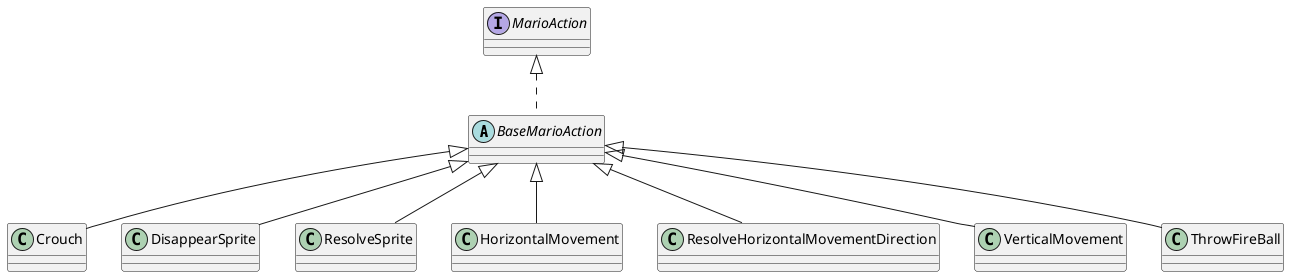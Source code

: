 @startuml Actions

abstract BaseMarioAction

interface MarioAction

BaseMarioAction .u.|> MarioAction

Crouch -u-|> BaseMarioAction
DisappearSprite -u-|> BaseMarioAction
ResolveSprite -u-|> BaseMarioAction
HorizontalMovement -u-|> BaseMarioAction
ResolveHorizontalMovementDirection -u-|> BaseMarioAction
VerticalMovement -u-|> BaseMarioAction
ThrowFireBall -u-|> BaseMarioAction

@enduml